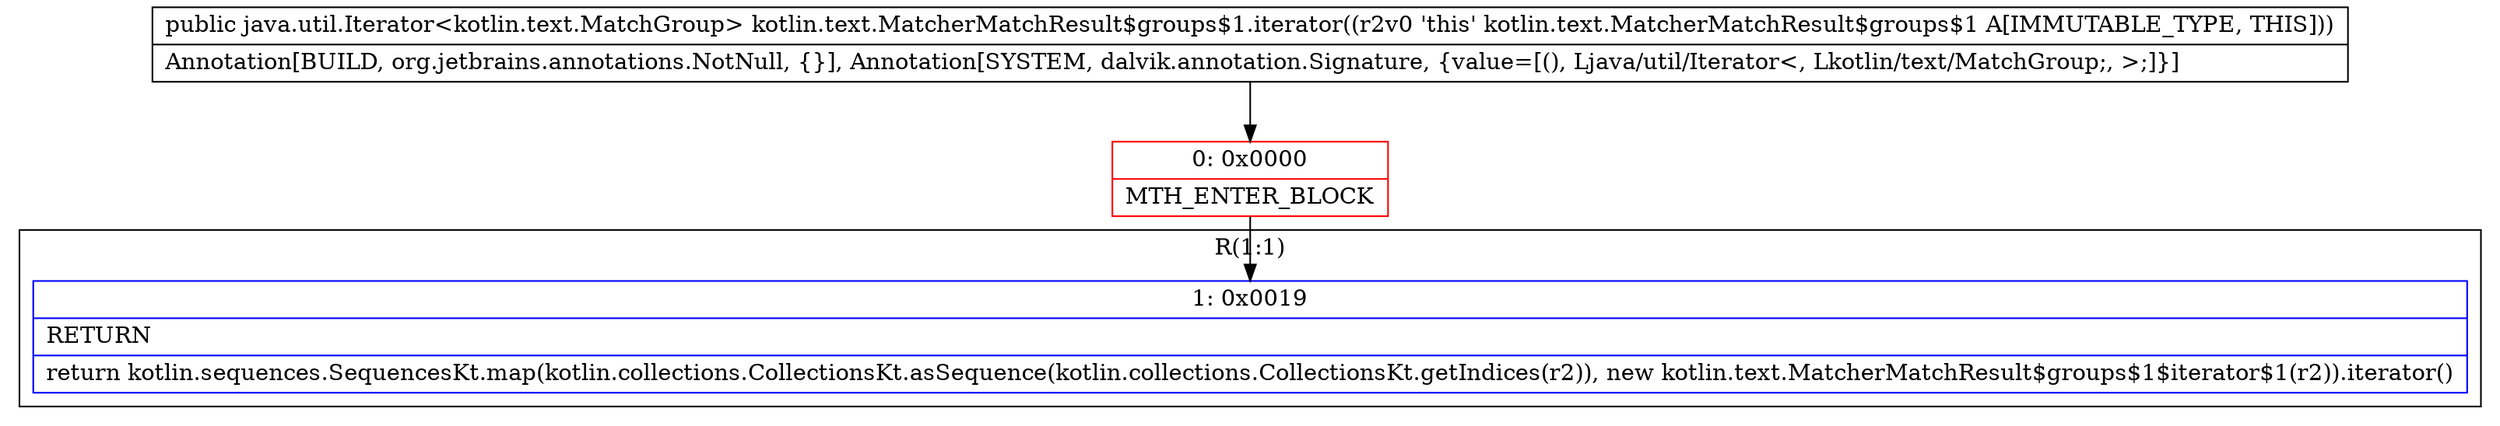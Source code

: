 digraph "CFG forkotlin.text.MatcherMatchResult$groups$1.iterator()Ljava\/util\/Iterator;" {
subgraph cluster_Region_1809125541 {
label = "R(1:1)";
node [shape=record,color=blue];
Node_1 [shape=record,label="{1\:\ 0x0019|RETURN\l|return kotlin.sequences.SequencesKt.map(kotlin.collections.CollectionsKt.asSequence(kotlin.collections.CollectionsKt.getIndices(r2)), new kotlin.text.MatcherMatchResult$groups$1$iterator$1(r2)).iterator()\l}"];
}
Node_0 [shape=record,color=red,label="{0\:\ 0x0000|MTH_ENTER_BLOCK\l}"];
MethodNode[shape=record,label="{public java.util.Iterator\<kotlin.text.MatchGroup\> kotlin.text.MatcherMatchResult$groups$1.iterator((r2v0 'this' kotlin.text.MatcherMatchResult$groups$1 A[IMMUTABLE_TYPE, THIS]))  | Annotation[BUILD, org.jetbrains.annotations.NotNull, \{\}], Annotation[SYSTEM, dalvik.annotation.Signature, \{value=[(), Ljava\/util\/Iterator\<, Lkotlin\/text\/MatchGroup;, \>;]\}]\l}"];
MethodNode -> Node_0;
Node_0 -> Node_1;
}

